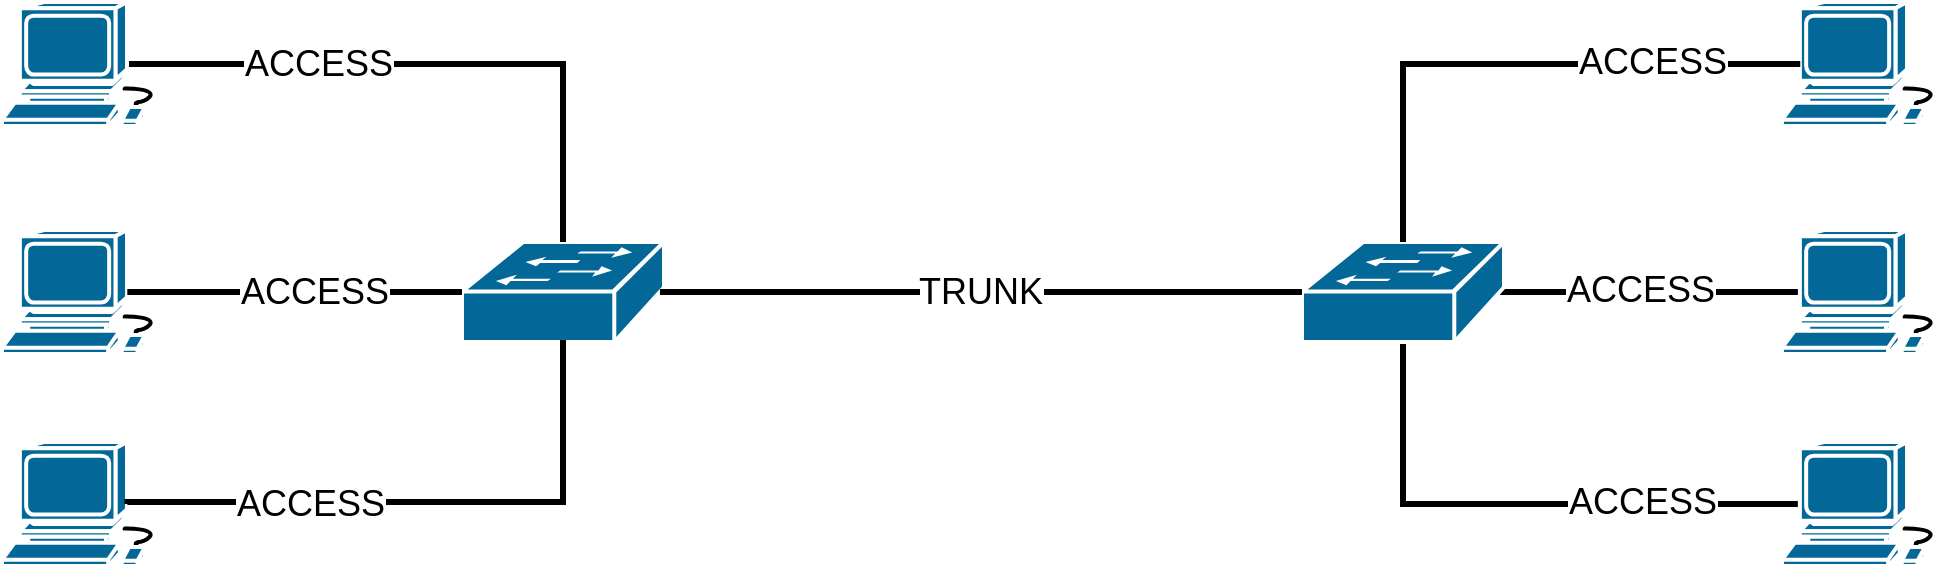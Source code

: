 <mxfile version="22.0.2" type="device">
  <diagram name="Page-1" id="pbcrlHR0grRaN532ZgFZ">
    <mxGraphModel dx="954" dy="699" grid="1" gridSize="10" guides="1" tooltips="1" connect="1" arrows="1" fold="1" page="1" pageScale="1" pageWidth="827" pageHeight="1169" math="0" shadow="0">
      <root>
        <mxCell id="0" />
        <mxCell id="1" parent="0" />
        <mxCell id="WvK9PsSX0R_uizibyhHt-1" value="" style="shape=mxgraph.cisco.switches.workgroup_switch;sketch=0;html=1;pointerEvents=1;dashed=0;fillColor=#036897;strokeColor=#ffffff;strokeWidth=2;verticalLabelPosition=bottom;verticalAlign=top;align=center;outlineConnect=0;" parent="1" vertex="1">
          <mxGeometry x="260" y="230" width="101" height="50" as="geometry" />
        </mxCell>
        <mxCell id="WvK9PsSX0R_uizibyhHt-19" style="edgeStyle=orthogonalEdgeStyle;rounded=0;orthogonalLoop=1;jettySize=auto;html=1;exitX=0.5;exitY=0.98;exitDx=0;exitDy=0;exitPerimeter=0;endArrow=none;endFill=0;strokeWidth=3;entryX=0.11;entryY=0.5;entryDx=0;entryDy=0;entryPerimeter=0;" parent="1" source="WvK9PsSX0R_uizibyhHt-2" target="WvK9PsSX0R_uizibyhHt-10" edge="1">
          <mxGeometry relative="1" as="geometry">
            <Array as="points">
              <mxPoint x="731" y="361" />
            </Array>
          </mxGeometry>
        </mxCell>
        <mxCell id="WvK9PsSX0R_uizibyhHt-24" value="&lt;font style=&quot;font-size: 18px;&quot;&gt;ACCESS&lt;/font&gt;" style="edgeLabel;html=1;align=center;verticalAlign=middle;resizable=0;points=[];" parent="WvK9PsSX0R_uizibyhHt-19" vertex="1" connectable="0">
          <mxGeometry x="0.457" y="1" relative="1" as="geometry">
            <mxPoint x="-3" as="offset" />
          </mxGeometry>
        </mxCell>
        <mxCell id="WvK9PsSX0R_uizibyhHt-21" style="edgeStyle=orthogonalEdgeStyle;rounded=0;orthogonalLoop=1;jettySize=auto;html=1;exitX=0.98;exitY=0.5;exitDx=0;exitDy=0;exitPerimeter=0;strokeWidth=3;endArrow=none;endFill=0;entryX=0.11;entryY=0.5;entryDx=0;entryDy=0;entryPerimeter=0;" parent="1" source="WvK9PsSX0R_uizibyhHt-2" target="WvK9PsSX0R_uizibyhHt-9" edge="1">
          <mxGeometry relative="1" as="geometry" />
        </mxCell>
        <mxCell id="WvK9PsSX0R_uizibyhHt-22" value="&lt;font style=&quot;font-size: 18px;&quot;&gt;ACCESS&lt;/font&gt;" style="edgeLabel;html=1;align=center;verticalAlign=middle;resizable=0;points=[];" parent="WvK9PsSX0R_uizibyhHt-21" vertex="1" connectable="0">
          <mxGeometry x="-0.072" y="1" relative="1" as="geometry">
            <mxPoint as="offset" />
          </mxGeometry>
        </mxCell>
        <mxCell id="WvK9PsSX0R_uizibyhHt-2" value="" style="shape=mxgraph.cisco.switches.workgroup_switch;sketch=0;html=1;pointerEvents=1;dashed=0;fillColor=#036897;strokeColor=#ffffff;strokeWidth=2;verticalLabelPosition=bottom;verticalAlign=top;align=center;outlineConnect=0;" parent="1" vertex="1">
          <mxGeometry x="680" y="230" width="101" height="50" as="geometry" />
        </mxCell>
        <mxCell id="WvK9PsSX0R_uizibyhHt-14" style="edgeStyle=orthogonalEdgeStyle;rounded=0;orthogonalLoop=1;jettySize=auto;html=1;exitX=0.755;exitY=0.5;exitDx=0;exitDy=0;exitPerimeter=0;endArrow=none;endFill=0;strokeWidth=3;" parent="1" source="WvK9PsSX0R_uizibyhHt-3" target="WvK9PsSX0R_uizibyhHt-1" edge="1">
          <mxGeometry relative="1" as="geometry">
            <mxPoint x="320" y="220" as="targetPoint" />
          </mxGeometry>
        </mxCell>
        <mxCell id="WvK9PsSX0R_uizibyhHt-15" value="&lt;font style=&quot;font-size: 18px;&quot;&gt;ACCESS&lt;/font&gt;" style="edgeLabel;html=1;align=center;verticalAlign=middle;resizable=0;points=[];" parent="WvK9PsSX0R_uizibyhHt-14" vertex="1" connectable="0">
          <mxGeometry x="-0.381" relative="1" as="geometry">
            <mxPoint as="offset" />
          </mxGeometry>
        </mxCell>
        <mxCell id="WvK9PsSX0R_uizibyhHt-3" value="" style="shape=mxgraph.cisco.computers_and_peripherals.workstation;sketch=0;html=1;pointerEvents=1;dashed=0;fillColor=#036897;strokeColor=#ffffff;strokeWidth=2;verticalLabelPosition=bottom;verticalAlign=top;align=center;outlineConnect=0;" parent="1" vertex="1">
          <mxGeometry x="30" y="110" width="83" height="62" as="geometry" />
        </mxCell>
        <mxCell id="WvK9PsSX0R_uizibyhHt-4" value="" style="shape=mxgraph.cisco.computers_and_peripherals.workstation;sketch=0;html=1;pointerEvents=1;dashed=0;fillColor=#036897;strokeColor=#ffffff;strokeWidth=2;verticalLabelPosition=bottom;verticalAlign=top;align=center;outlineConnect=0;" parent="1" vertex="1">
          <mxGeometry x="30" y="224" width="83" height="62" as="geometry" />
        </mxCell>
        <mxCell id="WvK9PsSX0R_uizibyhHt-5" value="" style="shape=mxgraph.cisco.computers_and_peripherals.workstation;sketch=0;html=1;pointerEvents=1;dashed=0;fillColor=#036897;strokeColor=#ffffff;strokeWidth=2;verticalLabelPosition=bottom;verticalAlign=top;align=center;outlineConnect=0;" parent="1" vertex="1">
          <mxGeometry x="30" y="330" width="83" height="62" as="geometry" />
        </mxCell>
        <mxCell id="WvK9PsSX0R_uizibyhHt-8" value="" style="shape=mxgraph.cisco.computers_and_peripherals.workstation;sketch=0;html=1;pointerEvents=1;dashed=0;fillColor=#036897;strokeColor=#ffffff;strokeWidth=2;verticalLabelPosition=bottom;verticalAlign=top;align=center;outlineConnect=0;" parent="1" vertex="1">
          <mxGeometry x="920" y="110" width="83" height="62" as="geometry" />
        </mxCell>
        <mxCell id="WvK9PsSX0R_uizibyhHt-9" value="" style="shape=mxgraph.cisco.computers_and_peripherals.workstation;sketch=0;html=1;pointerEvents=1;dashed=0;fillColor=#036897;strokeColor=#ffffff;strokeWidth=2;verticalLabelPosition=bottom;verticalAlign=top;align=center;outlineConnect=0;" parent="1" vertex="1">
          <mxGeometry x="920" y="224" width="83" height="62" as="geometry" />
        </mxCell>
        <mxCell id="WvK9PsSX0R_uizibyhHt-10" value="" style="shape=mxgraph.cisco.computers_and_peripherals.workstation;sketch=0;html=1;pointerEvents=1;dashed=0;fillColor=#036897;strokeColor=#ffffff;strokeWidth=2;verticalLabelPosition=bottom;verticalAlign=top;align=center;outlineConnect=0;" parent="1" vertex="1">
          <mxGeometry x="920" y="330" width="83" height="62" as="geometry" />
        </mxCell>
        <mxCell id="WvK9PsSX0R_uizibyhHt-11" style="edgeStyle=orthogonalEdgeStyle;rounded=0;orthogonalLoop=1;jettySize=auto;html=1;entryX=0.755;entryY=0.5;entryDx=0;entryDy=0;entryPerimeter=0;strokeWidth=3;endArrow=none;endFill=0;" parent="1" source="WvK9PsSX0R_uizibyhHt-1" target="WvK9PsSX0R_uizibyhHt-4" edge="1">
          <mxGeometry relative="1" as="geometry" />
        </mxCell>
        <mxCell id="WvK9PsSX0R_uizibyhHt-12" value="&lt;font style=&quot;font-size: 18px;&quot;&gt;ACCESS&lt;/font&gt;" style="edgeLabel;html=1;align=center;verticalAlign=middle;resizable=0;points=[];" parent="WvK9PsSX0R_uizibyhHt-11" vertex="1" connectable="0">
          <mxGeometry x="-0.113" y="1" relative="1" as="geometry">
            <mxPoint y="-1" as="offset" />
          </mxGeometry>
        </mxCell>
        <mxCell id="WvK9PsSX0R_uizibyhHt-16" style="edgeStyle=orthogonalEdgeStyle;rounded=0;orthogonalLoop=1;jettySize=auto;html=1;exitX=0.5;exitY=0.98;exitDx=0;exitDy=0;exitPerimeter=0;entryX=0.755;entryY=0.5;entryDx=0;entryDy=0;entryPerimeter=0;strokeWidth=3;endArrow=none;endFill=0;" parent="1" source="WvK9PsSX0R_uizibyhHt-1" target="WvK9PsSX0R_uizibyhHt-5" edge="1">
          <mxGeometry relative="1" as="geometry">
            <Array as="points">
              <mxPoint x="310" y="360" />
              <mxPoint x="93" y="360" />
            </Array>
          </mxGeometry>
        </mxCell>
        <mxCell id="WvK9PsSX0R_uizibyhHt-17" value="&lt;font style=&quot;font-size: 18px;&quot;&gt;ACCESS&lt;/font&gt;" style="edgeLabel;html=1;align=center;verticalAlign=middle;resizable=0;points=[];" parent="WvK9PsSX0R_uizibyhHt-16" vertex="1" connectable="0">
          <mxGeometry x="0.421" relative="1" as="geometry">
            <mxPoint x="5" y="1" as="offset" />
          </mxGeometry>
        </mxCell>
        <mxCell id="WvK9PsSX0R_uizibyhHt-18" value="&lt;font style=&quot;font-size: 18px;&quot;&gt;TRUNK&lt;/font&gt;" style="edgeStyle=orthogonalEdgeStyle;rounded=0;orthogonalLoop=1;jettySize=auto;html=1;exitX=0.98;exitY=0.5;exitDx=0;exitDy=0;exitPerimeter=0;entryX=0;entryY=0.5;entryDx=0;entryDy=0;entryPerimeter=0;endArrow=none;endFill=0;strokeWidth=3;" parent="1" source="WvK9PsSX0R_uizibyhHt-1" target="WvK9PsSX0R_uizibyhHt-2" edge="1">
          <mxGeometry relative="1" as="geometry" />
        </mxCell>
        <mxCell id="WvK9PsSX0R_uizibyhHt-20" value="&lt;span style=&quot;font-size: 18px;&quot;&gt;ACCESS&lt;/span&gt;" style="edgeStyle=orthogonalEdgeStyle;rounded=0;orthogonalLoop=1;jettySize=auto;html=1;exitX=0.5;exitY=0;exitDx=0;exitDy=0;exitPerimeter=0;entryX=0.11;entryY=0.5;entryDx=0;entryDy=0;entryPerimeter=0;strokeWidth=3;endArrow=none;endFill=0;" parent="1" source="WvK9PsSX0R_uizibyhHt-2" target="WvK9PsSX0R_uizibyhHt-8" edge="1">
          <mxGeometry x="0.483" y="1" relative="1" as="geometry">
            <Array as="points">
              <mxPoint x="731" y="141" />
            </Array>
            <mxPoint as="offset" />
          </mxGeometry>
        </mxCell>
      </root>
    </mxGraphModel>
  </diagram>
</mxfile>

